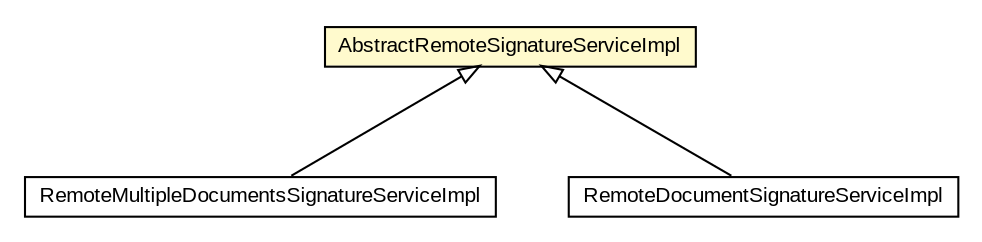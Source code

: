 #!/usr/local/bin/dot
#
# Class diagram 
# Generated by UMLGraph version R5_6-24-gf6e263 (http://www.umlgraph.org/)
#

digraph G {
	edge [fontname="arial",fontsize=10,labelfontname="arial",labelfontsize=10];
	node [fontname="arial",fontsize=10,shape=plaintext];
	nodesep=0.25;
	ranksep=0.5;
	// eu.europa.esig.dss.signature.RemoteMultipleDocumentsSignatureServiceImpl
	c139441 [label=<<table title="eu.europa.esig.dss.signature.RemoteMultipleDocumentsSignatureServiceImpl" border="0" cellborder="1" cellspacing="0" cellpadding="2" port="p" href="./RemoteMultipleDocumentsSignatureServiceImpl.html">
		<tr><td><table border="0" cellspacing="0" cellpadding="1">
<tr><td align="center" balign="center"> RemoteMultipleDocumentsSignatureServiceImpl </td></tr>
		</table></td></tr>
		</table>>, URL="./RemoteMultipleDocumentsSignatureServiceImpl.html", fontname="arial", fontcolor="black", fontsize=10.0];
	// eu.europa.esig.dss.signature.RemoteDocumentSignatureServiceImpl
	c139442 [label=<<table title="eu.europa.esig.dss.signature.RemoteDocumentSignatureServiceImpl" border="0" cellborder="1" cellspacing="0" cellpadding="2" port="p" href="./RemoteDocumentSignatureServiceImpl.html">
		<tr><td><table border="0" cellspacing="0" cellpadding="1">
<tr><td align="center" balign="center"> RemoteDocumentSignatureServiceImpl </td></tr>
		</table></td></tr>
		</table>>, URL="./RemoteDocumentSignatureServiceImpl.html", fontname="arial", fontcolor="black", fontsize=10.0];
	// eu.europa.esig.dss.signature.AbstractRemoteSignatureServiceImpl
	c139443 [label=<<table title="eu.europa.esig.dss.signature.AbstractRemoteSignatureServiceImpl" border="0" cellborder="1" cellspacing="0" cellpadding="2" port="p" bgcolor="lemonChiffon" href="./AbstractRemoteSignatureServiceImpl.html">
		<tr><td><table border="0" cellspacing="0" cellpadding="1">
<tr><td align="center" balign="center"> AbstractRemoteSignatureServiceImpl </td></tr>
		</table></td></tr>
		</table>>, URL="./AbstractRemoteSignatureServiceImpl.html", fontname="arial", fontcolor="black", fontsize=10.0];
	//eu.europa.esig.dss.signature.RemoteMultipleDocumentsSignatureServiceImpl extends eu.europa.esig.dss.signature.AbstractRemoteSignatureServiceImpl
	c139443:p -> c139441:p [dir=back,arrowtail=empty];
	//eu.europa.esig.dss.signature.RemoteDocumentSignatureServiceImpl extends eu.europa.esig.dss.signature.AbstractRemoteSignatureServiceImpl
	c139443:p -> c139442:p [dir=back,arrowtail=empty];
}

